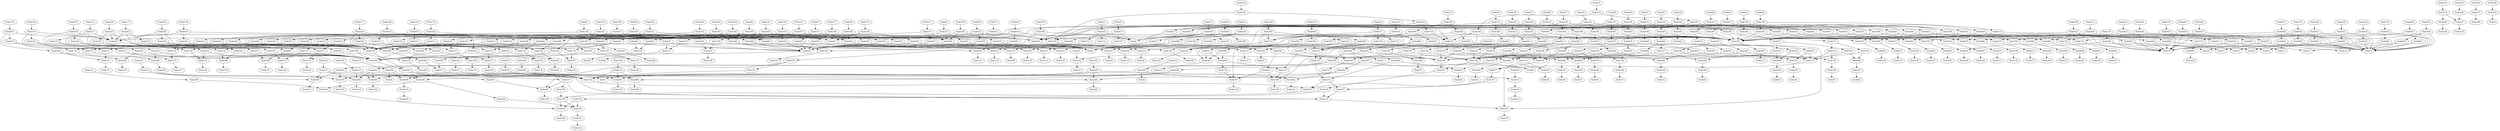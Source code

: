 # Network structure generated by ABC

digraph network {
Node20 -> Node292 [style = solid];
Node21 -> Node633 [style = solid];
Node22 -> Node639 [style = solid];
Node23 -> Node638 [style = solid];
Node24 -> Node637 [style = solid];
Node25 -> Node617 [style = solid];
Node26 -> Node636 [style = solid];
Node27 -> Node635 [style = solid];
Node28 -> Node634 [style = solid];
Node30 -> Node311 [style = solid];
Node33 -> Node309 [style = solid];
Node36 -> Node335 [style = solid];
Node39 -> Node336 [style = solid];
Node42 -> Node313 [style = solid];
Node45 -> Node314 [style = solid];
Node48 -> Node315 [style = solid];
Node51 -> Node316 [style = solid];
Node54 -> Node332 [style = solid];
Node57 -> Node334 [style = solid];
Node60 -> Node337 [style = solid];
Node63 -> Node338 [style = solid];
Node66 -> Node339 [style = solid];
Node69 -> Node310 [style = solid];
Node72 -> Node312 [style = solid];
Node75 -> Node340 [style = solid];
Node78 -> Node342 [style = solid];
Node81 -> Node350 [style = solid];
Node84 -> Node348 [style = solid];
Node87 -> Node351 [style = solid];
Node90 -> Node352 [style = solid];
Node93 -> Node353 [style = solid];
Node96 -> Node349 [style = solid];
Node99 -> Node360 [style = solid];
Node102 -> Node354 [style = solid];
Node105 -> Node355 [style = solid];
Node108 -> Node356 [style = solid];
Node111 -> Node357 [style = solid];
Node114 -> Node358 [style = solid];
Node117 -> Node359 [style = solid];
Node120 -> Node363 [style = solid];
Node123 -> Node361 [style = solid];
Node126 -> Node362 [style = solid];
Node129 -> Node748 [style = solid];
Node132 -> Node406 [style = solid];
Node135 -> Node414 [style = solid];
Node138 -> Node395 [style = solid];
Node141 -> Node429 [style = solid];
Node144 -> Node415 [style = solid];
Node147 -> Node477 [style = solid];
Node150 -> Node416 [style = solid];
Node153 -> Node417 [style = solid];
Node156 -> Node419 [style = solid];
Node159 -> Node420 [style = solid];
Node162 -> Node421 [style = solid];
Node165 -> Node424 [style = solid];
Node168 -> Node425 [style = solid];
Node171 -> Node426 [style = solid];
Node174 -> Node428 [style = solid];
Node177 -> Node422 [style = solid];
Node180 -> Node427 [style = solid];
Node183 -> Node418 [style = solid];
Node186 -> Node423 [style = solid];
Node189 -> Node509 [style = solid];
Node192 -> Node511 [style = solid];
Node195 -> Node513 [style = solid];
Node198 -> Node510 [style = solid];
Node201 -> Node568 [style = solid];
Node204 -> Node569 [style = solid];
Node207 -> Node570 [style = solid];
Node210 -> Node512 [style = solid];
Node213 -> Node571 [style = solid];
Node216 -> Node576 [style = solid];
Node219 -> Node581 [style = solid];
Node222 -> Node582 [style = solid];
Node225 -> Node586 [style = solid];
Node228 -> Node590 [style = solid];
Node231 -> Node598 [style = solid];
Node234 -> Node629 [style = solid];
Node237 -> Node640 [style = solid];
Node240 -> Node641 [style = solid];
Node243 -> Node626 [style = solid];
Node246 -> Node622 [style = solid];
Node249 -> Node621 [style = solid];
Node252 -> Node625 [style = solid];
Node255 -> Node630 [style = solid];
Node258 -> Node623 [style = solid];
Node261 -> Node632 [style = solid];
Node264 -> Node627 [style = solid];
Node267 -> Node619 [style = solid];
Node270 -> Node624 [style = solid];
Node273 -> Node628 [style = solid];
Node276 -> Node620 [style = solid];
Node279 -> Node646 [style = solid];
Node282 -> Node673 [style = solid];
Node285 -> Node731 [style = solid];
Node288 -> Node762 [style = solid];
Node292 -> Node31 [style = solid];
Node293 -> Node34 [style = solid];
Node294 -> Node37 [style = solid];
Node295 -> Node40 [style = solid];
Node296 -> Node43 [style = solid];
Node297 -> Node46 [style = solid];
Node298 -> Node49 [style = solid];
Node299 -> Node52 [style = solid];
Node300 -> Node55 [style = solid];
Node301 -> Node58 [style = solid];
Node302 -> Node61 [style = solid];
Node303 -> Node64 [style = solid];
Node304 -> Node67 [style = solid];
Node305 -> Node70 [style = solid];
Node306 -> Node73 [style = solid];
Node307 -> Node76 [style = solid];
Node308 -> Node79 [style = solid];
Node309 -> Node396 [style = solid];
Node309 -> Node382 [style = solid];
Node309 -> Node655 [style = solid];
Node310 -> Node411 [style = solid];
Node310 -> Node365 [style = solid];
Node310 -> Node656 [style = solid];
Node311 -> Node412 [style = solid];
Node311 -> Node366 [style = solid];
Node311 -> Node656 [style = solid];
Node312 -> Node343 [style = solid];
Node312 -> Node344 [style = solid];
Node313 -> Node399 [style = solid];
Node313 -> Node385 [style = solid];
Node313 -> Node656 [style = solid];
Node314 -> Node400 [style = solid];
Node314 -> Node387 [style = solid];
Node314 -> Node655 [style = solid];
Node315 -> Node401 [style = solid];
Node315 -> Node388 [style = solid];
Node315 -> Node651 [style = solid];
Node316 -> Node402 [style = solid];
Node316 -> Node390 [style = solid];
Node316 -> Node653 [style = solid];
Node317 -> Node82 [style = solid];
Node318 -> Node85 [style = solid];
Node319 -> Node88 [style = solid];
Node320 -> Node91 [style = solid];
Node321 -> Node94 [style = solid];
Node322 -> Node97 [style = solid];
Node323 -> Node100 [style = solid];
Node324 -> Node103 [style = solid];
Node325 -> Node106 [style = solid];
Node326 -> Node109 [style = solid];
Node327 -> Node112 [style = solid];
Node328 -> Node115 [style = solid];
Node329 -> Node118 [style = solid];
Node330 -> Node121 [style = solid];
Node331 -> Node124 [style = solid];
Node332 -> Node403 [style = solid];
Node332 -> Node391 [style = solid];
Node332 -> Node655 [style = solid];
Node333 -> Node127 [style = solid];
Node334 -> Node404 [style = solid];
Node334 -> Node392 [style = solid];
Node334 -> Node749 [style = solid];
Node335 -> Node397 [style = solid];
Node335 -> Node383 [style = solid];
Node335 -> Node656 [style = solid];
Node336 -> Node398 [style = solid];
Node336 -> Node384 [style = solid];
Node336 -> Node655 [style = solid];
Node337 -> Node408 [style = solid];
Node337 -> Node393 [style = solid];
Node337 -> Node653 [style = solid];
Node338 -> Node409 [style = solid];
Node338 -> Node394 [style = solid];
Node338 -> Node651 [style = solid];
Node339 -> Node410 [style = solid];
Node339 -> Node364 [style = solid];
Node339 -> Node653 [style = solid];
Node340 -> Node589 [style = solid];
Node340 -> Node368 [style = solid];
Node341 -> Node130 [style = solid];
Node342 -> Node407 [style = solid];
Node342 -> Node413 [style = solid];
Node342 -> Node653 [style = solid];
Node343 -> Node405 [style = solid];
Node343 -> Node616 [style = solid];
Node344 -> Node306 [style = solid];
Node344 -> Node2 [style = solid];
Node344 -> Node478 [style = solid];
Node344 -> Node751 [style = solid];
Node345 -> Node133 [style = solid];
Node346 -> Node136 [style = solid];
Node347 -> Node139 [style = solid];
Node348 -> Node448 [style = solid];
Node348 -> Node432 [style = solid];
Node348 -> Node652 [style = solid];
Node349 -> Node452 [style = solid];
Node349 -> Node436 [style = solid];
Node349 -> Node650 [style = solid];
Node350 -> Node447 [style = solid];
Node350 -> Node431 [style = solid];
Node350 -> Node650 [style = solid];
Node351 -> Node449 [style = solid];
Node351 -> Node433 [style = solid];
Node351 -> Node749 [style = solid];
Node352 -> Node450 [style = solid];
Node352 -> Node434 [style = solid];
Node352 -> Node749 [style = solid];
Node353 -> Node451 [style = solid];
Node353 -> Node435 [style = solid];
Node353 -> Node649 [style = solid];
Node354 -> Node454 [style = solid];
Node354 -> Node438 [style = solid];
Node354 -> Node649 [style = solid];
Node355 -> Node455 [style = solid];
Node355 -> Node439 [style = solid];
Node355 -> Node652 [style = solid];
Node356 -> Node456 [style = solid];
Node356 -> Node440 [style = solid];
Node356 -> Node649 [style = solid];
Node357 -> Node457 [style = solid];
Node357 -> Node441 [style = solid];
Node357 -> Node649 [style = solid];
Node358 -> Node458 [style = solid];
Node358 -> Node442 [style = solid];
Node358 -> Node651 [style = solid];
Node359 -> Node459 [style = solid];
Node359 -> Node443 [style = solid];
Node359 -> Node651 [style = solid];
Node360 -> Node453 [style = solid];
Node360 -> Node437 [style = solid];
Node360 -> Node652 [style = solid];
Node361 -> Node460 [style = solid];
Node361 -> Node444 [style = solid];
Node361 -> Node650 [style = solid];
Node362 -> Node461 [style = solid];
Node362 -> Node445 [style = solid];
Node362 -> Node650 [style = solid];
Node363 -> Node446 [style = solid];
Node363 -> Node430 [style = solid];
Node363 -> Node652 [style = solid];
Node364 -> Node473 [style = solid];
Node364 -> Node478 [style = solid];
Node365 -> Node475 [style = solid];
Node365 -> Node478 [style = solid];
Node366 -> Node468 [style = solid];
Node366 -> Node478 [style = solid];
Node367 -> Node142 [style = solid];
Node368 -> Node502 [style = solid];
Node368 -> Node478 [style = solid];
Node368 -> Node719 [style = solid];
Node369 -> Node145 [style = solid];
Node370 -> Node148 [style = solid];
Node371 -> Node151 [style = solid];
Node372 -> Node154 [style = solid];
Node373 -> Node157 [style = solid];
Node374 -> Node160 [style = solid];
Node375 -> Node163 [style = solid];
Node376 -> Node166 [style = solid];
Node377 -> Node169 [style = solid];
Node378 -> Node172 [style = solid];
Node379 -> Node175 [style = solid];
Node380 -> Node178 [style = solid];
Node381 -> Node181 [style = solid];
Node382 -> Node462 [style = solid];
Node382 -> Node478 [style = solid];
Node383 -> Node474 [style = solid];
Node383 -> Node478 [style = solid];
Node384 -> Node464 [style = solid];
Node384 -> Node478 [style = solid];
Node385 -> Node476 [style = solid];
Node385 -> Node478 [style = solid];
Node386 -> Node184 [style = solid];
Node387 -> Node465 [style = solid];
Node387 -> Node478 [style = solid];
Node388 -> Node469 [style = solid];
Node388 -> Node478 [style = solid];
Node389 -> Node187 [style = solid];
Node390 -> Node466 [style = solid];
Node390 -> Node478 [style = solid];
Node391 -> Node472 [style = solid];
Node391 -> Node478 [style = solid];
Node392 -> Node463 [style = solid];
Node392 -> Node478 [style = solid];
Node393 -> Node470 [style = solid];
Node393 -> Node478 [style = solid];
Node394 -> Node471 [style = solid];
Node394 -> Node478 [style = solid];
Node395 -> Node499 [style = solid];
Node395 -> Node540 [style = solid];
Node395 -> Node719 [style = solid];
Node396 -> Node674 [style = solid];
Node396 -> Node478 [style = solid];
Node397 -> Node702 [style = solid];
Node397 -> Node478 [style = solid];
Node398 -> Node675 [style = solid];
Node398 -> Node478 [style = solid];
Node399 -> Node685 [style = solid];
Node399 -> Node478 [style = solid];
Node400 -> Node686 [style = solid];
Node400 -> Node478 [style = solid];
Node401 -> Node709 [style = solid];
Node401 -> Node478 [style = solid];
Node402 -> Node704 [style = solid];
Node402 -> Node478 [style = solid];
Node403 -> Node676 [style = solid];
Node403 -> Node478 [style = solid];
Node404 -> Node478 [style = solid];
Node404 -> Node693 [style = solid];
Node405 -> Node749 [style = solid];
Node405 -> Node478 [style = solid];
Node406 -> Node500 [style = solid];
Node406 -> Node515 [style = solid];
Node406 -> Node719 [style = solid];
Node407 -> Node703 [style = solid];
Node407 -> Node478 [style = solid];
Node408 -> Node684 [style = solid];
Node408 -> Node478 [style = solid];
Node409 -> Node732 [style = solid];
Node409 -> Node478 [style = solid];
Node410 -> Node714 [style = solid];
Node410 -> Node478 [style = solid];
Node411 -> Node728 [style = solid];
Node411 -> Node478 [style = solid];
Node412 -> Node737 [style = solid];
Node412 -> Node478 [style = solid];
Node413 -> Node488 [style = solid];
Node413 -> Node563 [style = solid];
Node413 -> Node478 [style = solid];
Node414 -> Node498 [style = solid];
Node414 -> Node551 [style = solid];
Node414 -> Node719 [style = solid];
Node415 -> Node548 [style = solid];
Node415 -> Node517 [style = solid];
Node415 -> Node653 [style = solid];
Node416 -> Node549 [style = solid];
Node416 -> Node518 [style = solid];
Node416 -> Node654 [style = solid];
Node417 -> Node550 [style = solid];
Node417 -> Node519 [style = solid];
Node417 -> Node654 [style = solid];
Node418 -> Node552 [style = solid];
Node418 -> Node520 [style = solid];
Node418 -> Node654 [style = solid];
Node419 -> Node553 [style = solid];
Node419 -> Node521 [style = solid];
Node419 -> Node654 [style = solid];
Node420 -> Node554 [style = solid];
Node420 -> Node522 [style = solid];
Node420 -> Node651 [style = solid];
Node421 -> Node555 [style = solid];
Node421 -> Node523 [style = solid];
Node421 -> Node653 [style = solid];
Node422 -> Node556 [style = solid];
Node422 -> Node524 [style = solid];
Node422 -> Node654 [style = solid];
Node423 -> Node557 [style = solid];
Node423 -> Node525 [style = solid];
Node423 -> Node654 [style = solid];
Node424 -> Node558 [style = solid];
Node424 -> Node526 [style = solid];
Node424 -> Node654 [style = solid];
Node425 -> Node559 [style = solid];
Node425 -> Node527 [style = solid];
Node425 -> Node651 [style = solid];
Node426 -> Node560 [style = solid];
Node426 -> Node528 [style = solid];
Node426 -> Node651 [style = solid];
Node427 -> Node561 [style = solid];
Node427 -> Node529 [style = solid];
Node427 -> Node651 [style = solid];
Node428 -> Node564 [style = solid];
Node428 -> Node531 [style = solid];
Node428 -> Node654 [style = solid];
Node429 -> Node562 [style = solid];
Node429 -> Node530 [style = solid];
Node429 -> Node653 [style = solid];
Node430 -> Node506 [style = solid];
Node430 -> Node739 [style = solid];
Node431 -> Node506 [style = solid];
Node431 -> Node725 [style = solid];
Node432 -> Node506 [style = solid];
Node432 -> Node730 [style = solid];
Node433 -> Node506 [style = solid];
Node433 -> Node733 [style = solid];
Node434 -> Node506 [style = solid];
Node434 -> Node727 [style = solid];
Node435 -> Node506 [style = solid];
Node435 -> Node726 [style = solid];
Node436 -> Node506 [style = solid];
Node436 -> Node697 [style = solid];
Node437 -> Node506 [style = solid];
Node437 -> Node696 [style = solid];
Node438 -> Node506 [style = solid];
Node438 -> Node710 [style = solid];
Node439 -> Node506 [style = solid];
Node439 -> Node722 [style = solid];
Node440 -> Node506 [style = solid];
Node440 -> Node738 [style = solid];
Node441 -> Node506 [style = solid];
Node441 -> Node734 [style = solid];
Node442 -> Node506 [style = solid];
Node442 -> Node721 [style = solid];
Node443 -> Node506 [style = solid];
Node443 -> Node735 [style = solid];
Node444 -> Node506 [style = solid];
Node444 -> Node718 [style = solid];
Node445 -> Node506 [style = solid];
Node445 -> Node711 [style = solid];
Node446 -> Node507 [style = solid];
Node446 -> Node330 [style = solid];
Node447 -> Node507 [style = solid];
Node447 -> Node317 [style = solid];
Node448 -> Node507 [style = solid];
Node448 -> Node318 [style = solid];
Node449 -> Node507 [style = solid];
Node449 -> Node319 [style = solid];
Node450 -> Node507 [style = solid];
Node450 -> Node320 [style = solid];
Node451 -> Node507 [style = solid];
Node451 -> Node321 [style = solid];
Node452 -> Node507 [style = solid];
Node452 -> Node322 [style = solid];
Node453 -> Node507 [style = solid];
Node453 -> Node323 [style = solid];
Node454 -> Node507 [style = solid];
Node454 -> Node324 [style = solid];
Node455 -> Node507 [style = solid];
Node455 -> Node325 [style = solid];
Node456 -> Node507 [style = solid];
Node456 -> Node326 [style = solid];
Node457 -> Node507 [style = solid];
Node457 -> Node327 [style = solid];
Node458 -> Node507 [style = solid];
Node458 -> Node328 [style = solid];
Node459 -> Node507 [style = solid];
Node459 -> Node329 [style = solid];
Node460 -> Node507 [style = solid];
Node460 -> Node331 [style = solid];
Node461 -> Node507 [style = solid];
Node461 -> Node333 [style = solid];
Node462 -> Node489 [style = solid];
Node462 -> Node534 [style = solid];
Node463 -> Node497 [style = solid];
Node463 -> Node539 [style = solid];
Node464 -> Node493 [style = solid];
Node464 -> Node536 [style = solid];
Node465 -> Node490 [style = solid];
Node465 -> Node537 [style = solid];
Node466 -> Node494 [style = solid];
Node466 -> Node533 [style = solid];
Node467 -> Node190 [style = solid];
Node468 -> Node504 [style = solid];
Node468 -> Node532 [style = solid];
Node469 -> Node495 [style = solid];
Node469 -> Node546 [style = solid];
Node470 -> Node503 [style = solid];
Node470 -> Node542 [style = solid];
Node471 -> Node505 [style = solid];
Node471 -> Node543 [style = solid];
Node472 -> Node508 [style = solid];
Node472 -> Node544 [style = solid];
Node473 -> Node501 [style = solid];
Node473 -> Node541 [style = solid];
Node474 -> Node491 [style = solid];
Node474 -> Node535 [style = solid];
Node475 -> Node496 [style = solid];
Node475 -> Node545 [style = solid];
Node476 -> Node492 [style = solid];
Node476 -> Node538 [style = solid];
Node477 -> Node565 [style = solid];
Node477 -> Node547 [style = solid];
Node477 -> Node653 [style = solid];
Node478 -> Node487 [style = solid];
Node479 -> Node193 [style = solid];
Node480 -> Node196 [style = solid];
Node481 -> Node199 [style = solid];
Node482 -> Node202 [style = solid];
Node483 -> Node205 [style = solid];
Node484 -> Node208 [style = solid];
Node485 -> Node211 [style = solid];
Node486 -> Node214 [style = solid];
Node487 -> Node217 [style = solid];
Node488 -> Node753 [style = solid];
Node488 -> Node301 [style = solid];
Node489 -> Node723 [style = solid];
Node489 -> Node574 [style = solid];
Node490 -> Node694 [style = solid];
Node490 -> Node574 [style = solid];
Node491 -> Node716 [style = solid];
Node491 -> Node574 [style = solid];
Node492 -> Node688 [style = solid];
Node492 -> Node573 [style = solid];
Node493 -> Node724 [style = solid];
Node493 -> Node573 [style = solid];
Node494 -> Node680 [style = solid];
Node494 -> Node573 [style = solid];
Node495 -> Node678 [style = solid];
Node495 -> Node574 [style = solid];
Node496 -> Node681 [style = solid];
Node496 -> Node573 [style = solid];
Node497 -> Node574 [style = solid];
Node497 -> Node740 [style = solid];
Node498 -> Node346 [style = solid];
Node498 -> Node572 [style = solid];
Node499 -> Node347 [style = solid];
Node499 -> Node572 [style = solid];
Node500 -> Node345 [style = solid];
Node500 -> Node572 [style = solid];
Node501 -> Node720 [style = solid];
Node501 -> Node573 [style = solid];
Node502 -> Node572 [style = solid];
Node502 -> Node307 [style = solid];
Node503 -> Node698 [style = solid];
Node503 -> Node573 [style = solid];
Node504 -> Node574 [style = solid];
Node504 -> Node292 [style = solid];
Node505 -> Node690 [style = solid];
Node505 -> Node573 [style = solid];
Node506 -> Node566 [style = solid];
Node507 -> Node567 [style = solid];
Node508 -> Node682 [style = solid];
Node508 -> Node574 [style = solid];
Node509 -> Node578 [style = solid];
Node509 -> Node751 [style = solid];
Node510 -> Node481 [style = solid];
Node510 -> Node484 [style = solid];
Node510 -> Node742 [style = solid];
Node511 -> Node479 [style = solid];
Node511 -> Node481 [style = solid];
Node511 -> Node742 [style = solid];
Node512 -> Node485 [style = solid];
Node512 -> Node479 [style = solid];
Node512 -> Node742 [style = solid];
Node513 -> Node480 [style = solid];
Node513 -> Node486 [style = solid];
Node513 -> Node742 [style = solid];
Node514 -> Node220 [style = solid];
Node515 -> Node594 [style = solid];
Node515 -> Node745 [style = solid];
Node516 -> Node223 [style = solid];
Node517 -> Node579 [style = solid];
Node517 -> Node721 [style = solid];
Node518 -> Node579 [style = solid];
Node518 -> Node718 [style = solid];
Node519 -> Node579 [style = solid];
Node519 -> Node711 [style = solid];
Node520 -> Node579 [style = solid];
Node520 -> Node739 [style = solid];
Node521 -> Node579 [style = solid];
Node521 -> Node725 [style = solid];
Node522 -> Node579 [style = solid];
Node522 -> Node730 [style = solid];
Node523 -> Node579 [style = solid];
Node523 -> Node735 [style = solid];
Node524 -> Node579 [style = solid];
Node524 -> Node727 [style = solid];
Node525 -> Node579 [style = solid];
Node525 -> Node726 [style = solid];
Node526 -> Node579 [style = solid];
Node526 -> Node697 [style = solid];
Node527 -> Node579 [style = solid];
Node527 -> Node696 [style = solid];
Node528 -> Node579 [style = solid];
Node528 -> Node710 [style = solid];
Node529 -> Node579 [style = solid];
Node529 -> Node722 [style = solid];
Node530 -> Node579 [style = solid];
Node530 -> Node738 [style = solid];
Node531 -> Node579 [style = solid];
Node531 -> Node734 [style = solid];
Node532 -> Node681 [style = solid];
Node532 -> Node746 [style = solid];
Node533 -> Node678 [style = solid];
Node533 -> Node746 [style = solid];
Node534 -> Node306 [style = solid];
Node534 -> Node746 [style = solid];
Node535 -> Node723 [style = solid];
Node535 -> Node746 [style = solid];
Node536 -> Node716 [style = solid];
Node536 -> Node745 [style = solid];
Node537 -> Node688 [style = solid];
Node537 -> Node746 [style = solid];
Node538 -> Node724 [style = solid];
Node538 -> Node745 [style = solid];
Node539 -> Node682 [style = solid];
Node539 -> Node745 [style = solid];
Node540 -> Node615 [style = solid];
Node540 -> Node745 [style = solid];
Node541 -> Node690 [style = solid];
Node541 -> Node746 [style = solid];
Node542 -> Node308 [style = solid];
Node542 -> Node746 [style = solid];
Node543 -> Node698 [style = solid];
Node543 -> Node745 [style = solid];
Node544 -> Node680 [style = solid];
Node544 -> Node746 [style = solid];
Node545 -> Node720 [style = solid];
Node545 -> Node745 [style = solid];
Node546 -> Node694 [style = solid];
Node546 -> Node745 [style = solid];
Node547 -> Node579 [style = solid];
Node547 -> Node647 [style = solid];
Node548 -> Node580 [style = solid];
Node548 -> Node369 [style = solid];
Node549 -> Node580 [style = solid];
Node549 -> Node371 [style = solid];
Node550 -> Node580 [style = solid];
Node550 -> Node372 [style = solid];
Node551 -> Node717 [style = solid];
Node551 -> Node745 [style = solid];
Node552 -> Node580 [style = solid];
Node552 -> Node386 [style = solid];
Node553 -> Node580 [style = solid];
Node553 -> Node373 [style = solid];
Node554 -> Node580 [style = solid];
Node554 -> Node374 [style = solid];
Node555 -> Node580 [style = solid];
Node555 -> Node375 [style = solid];
Node556 -> Node580 [style = solid];
Node556 -> Node380 [style = solid];
Node557 -> Node580 [style = solid];
Node557 -> Node389 [style = solid];
Node558 -> Node580 [style = solid];
Node558 -> Node376 [style = solid];
Node559 -> Node580 [style = solid];
Node559 -> Node377 [style = solid];
Node560 -> Node580 [style = solid];
Node560 -> Node378 [style = solid];
Node561 -> Node580 [style = solid];
Node561 -> Node381 [style = solid];
Node562 -> Node580 [style = solid];
Node562 -> Node367 [style = solid];
Node563 -> Node705 [style = solid];
Node563 -> Node745 [style = solid];
Node564 -> Node580 [style = solid];
Node564 -> Node379 [style = solid];
Node565 -> Node580 [style = solid];
Node565 -> Node370 [style = solid];
Node566 -> Node575 [style = solid];
Node567 -> Node575 [style = solid];
Node568 -> Node482 [style = solid];
Node568 -> Node483 [style = solid];
Node568 -> Node742 [style = solid];
Node569 -> Node483 [style = solid];
Node569 -> Node480 [style = solid];
Node569 -> Node742 [style = solid];
Node570 -> Node484 [style = solid];
Node570 -> Node699 [style = solid];
Node570 -> Node742 [style = solid];
Node571 -> Node486 [style = solid];
Node571 -> Node485 [style = solid];
Node571 -> Node742 [style = solid];
Node572 -> Node752 [style = solid];
Node573 -> Node577 [style = solid];
Node574 -> Node577 [style = solid];
Node575 -> Node757 [style = solid];
Node576 -> Node587 [style = solid];
Node576 -> Node584 [style = solid];
Node577 -> Node755 [style = solid];
Node578 -> Node467 [style = solid];
Node578 -> Node741 [style = solid];
Node579 -> Node583 [style = solid];
Node580 -> Node583 [style = solid];
Node581 -> Node4 [style = solid];
Node581 -> Node699 [style = solid];
Node581 -> Node585 [style = solid];
Node582 -> Node5 [style = solid];
Node582 -> Node731 [style = solid];
Node582 -> Node585 [style = solid];
Node583 -> Node687 [style = solid];
Node583 -> Node761 [style = solid];
Node583 -> Node585 [style = solid];
Node584 -> Node226 [style = solid];
Node585 -> Node614 [style = solid];
Node585 -> Node588 [style = solid];
Node586 -> Node587 [style = solid];
Node587 -> Node229 [style = solid];
Node588 -> Node760 [style = solid];
Node589 -> Node593 [style = solid];
Node589 -> Node341 [style = solid];
Node589 -> Node631 [style = solid];
Node590 -> Node595 [style = solid];
Node590 -> Node597 [style = solid];
Node590 -> Node9 [style = solid];
Node591 -> Node232 [style = solid];
Node592 -> Node341 [style = solid];
Node592 -> Node613 [style = solid];
Node593 -> Node613 [style = solid];
Node594 -> Node345 [style = solid];
Node594 -> Node648 [style = solid];
Node595 -> Node644 [style = solid];
Node595 -> Node645 [style = solid];
Node595 -> Node8 [style = solid];
Node596 -> Node235 [style = solid];
Node597 -> Node642 [style = solid];
Node597 -> Node643 [style = solid];
Node597 -> Node8 [style = solid];
Node598 -> Node614 [style = solid];
Node599 -> Node238 [style = solid];
Node600 -> Node241 [style = solid];
Node601 -> Node244 [style = solid];
Node602 -> Node247 [style = solid];
Node603 -> Node250 [style = solid];
Node604 -> Node253 [style = solid];
Node605 -> Node256 [style = solid];
Node606 -> Node259 [style = solid];
Node607 -> Node262 [style = solid];
Node608 -> Node265 [style = solid];
Node609 -> Node268 [style = solid];
Node610 -> Node271 [style = solid];
Node611 -> Node274 [style = solid];
Node612 -> Node277 [style = solid];
Node613 -> Node648 [style = solid];
Node613 -> Node345 [style = solid];
Node614 -> Node618 [style = solid];
Node615 -> Node347 [style = solid];
Node615 -> Node346 [style = solid];
Node616 -> Node280 [style = solid];
Node617 -> Node707 [style = solid];
Node617 -> Node692 [style = solid];
Node617 -> Node6 [style = solid];
Node618 -> Node283 [style = solid];
Node619 -> Node18 [style = solid];
Node619 -> Node704 [style = solid];
Node619 -> Node659 [style = solid];
Node620 -> Node18 [style = solid];
Node620 -> Node675 [style = solid];
Node620 -> Node657 [style = solid];
Node621 -> Node19 [style = solid];
Node621 -> Node703 [style = solid];
Node621 -> Node662 [style = solid];
Node622 -> Node19 [style = solid];
Node622 -> Node693 [style = solid];
Node622 -> Node663 [style = solid];
Node623 -> Node18 [style = solid];
Node623 -> Node674 [style = solid];
Node623 -> Node667 [style = solid];
Node624 -> Node19 [style = solid];
Node624 -> Node676 [style = solid];
Node624 -> Node669 [style = solid];
Node625 -> Node19 [style = solid];
Node625 -> Node684 [style = solid];
Node625 -> Node664 [style = solid];
Node626 -> Node19 [style = solid];
Node626 -> Node728 [style = solid];
Node626 -> Node670 [style = solid];
Node627 -> Node18 [style = solid];
Node627 -> Node685 [style = solid];
Node627 -> Node672 [style = solid];
Node628 -> Node18 [style = solid];
Node628 -> Node709 [style = solid];
Node628 -> Node666 [style = solid];
Node629 -> Node18 [style = solid];
Node629 -> Node686 [style = solid];
Node629 -> Node665 [style = solid];
Node630 -> Node19 [style = solid];
Node630 -> Node714 [style = solid];
Node630 -> Node658 [style = solid];
Node631 -> Node2 [style = solid];
Node631 -> Node307 [style = solid];
Node632 -> Node18 [style = solid];
Node632 -> Node702 [style = solid];
Node632 -> Node668 [style = solid];
Node633 -> Node715 [style = solid];
Node633 -> Node712 [style = solid];
Node633 -> Node6 [style = solid];
Node634 -> Node708 [style = solid];
Node634 -> Node689 [style = solid];
Node634 -> Node6 [style = solid];
Node635 -> Node700 [style = solid];
Node635 -> Node691 [style = solid];
Node635 -> Node6 [style = solid];
Node636 -> Node695 [style = solid];
Node636 -> Node679 [style = solid];
Node636 -> Node6 [style = solid];
Node637 -> Node713 [style = solid];
Node637 -> Node729 [style = solid];
Node637 -> Node6 [style = solid];
Node638 -> Node701 [style = solid];
Node638 -> Node677 [style = solid];
Node638 -> Node6 [style = solid];
Node639 -> Node706 [style = solid];
Node639 -> Node683 [style = solid];
Node639 -> Node6 [style = solid];
Node640 -> Node19 [style = solid];
Node640 -> Node737 [style = solid];
Node640 -> Node660 [style = solid];
Node641 -> Node19 [style = solid];
Node641 -> Node732 [style = solid];
Node641 -> Node661 [style = solid];
Node642 -> Node486 [style = solid];
Node642 -> Node480 [style = solid];
Node642 -> Node7 [style = solid];
Node643 -> Node483 [style = solid];
Node643 -> Node482 [style = solid];
Node643 -> Node7 [style = solid];
Node644 -> Node484 [style = solid];
Node644 -> Node481 [style = solid];
Node644 -> Node7 [style = solid];
Node645 -> Node479 [style = solid];
Node645 -> Node485 [style = solid];
Node645 -> Node7 [style = solid];
Node646 -> Node616 [style = solid];
Node646 -> Node10 [style = solid];
Node646 -> Node18 [style = solid];
Node647 -> Node286 [style = solid];
Node648 -> Node717 [style = solid];
Node648 -> Node736 [style = solid];
Node649 -> Node2 [style = solid];
Node650 -> Node2 [style = solid];
Node651 -> Node2 [style = solid];
Node652 -> Node2 [style = solid];
Node653 -> Node2 [style = solid];
Node654 -> Node2 [style = solid];
Node655 -> Node2 [style = solid];
Node656 -> Node2 [style = solid];
Node657 -> Node13 [style = solid];
Node657 -> Node18 [style = solid];
Node658 -> Node19 [style = solid];
Node658 -> Node15 [style = solid];
Node659 -> Node17 [style = solid];
Node659 -> Node18 [style = solid];
Node660 -> Node19 [style = solid];
Node660 -> Node17 [style = solid];
Node661 -> Node19 [style = solid];
Node661 -> Node14 [style = solid];
Node662 -> Node19 [style = solid];
Node662 -> Node12 [style = solid];
Node663 -> Node19 [style = solid];
Node663 -> Node11 [style = solid];
Node664 -> Node19 [style = solid];
Node664 -> Node13 [style = solid];
Node665 -> Node15 [style = solid];
Node665 -> Node18 [style = solid];
Node666 -> Node16 [style = solid];
Node666 -> Node18 [style = solid];
Node667 -> Node11 [style = solid];
Node667 -> Node18 [style = solid];
Node668 -> Node12 [style = solid];
Node668 -> Node18 [style = solid];
Node669 -> Node19 [style = solid];
Node669 -> Node10 [style = solid];
Node670 -> Node19 [style = solid];
Node670 -> Node16 [style = solid];
Node671 -> Node761 [style = solid];
Node672 -> Node14 [style = solid];
Node672 -> Node18 [style = solid];
Node673 -> Node289 [style = solid];
Node674 -> Node606 [style = solid];
Node675 -> Node612 [style = solid];
Node676 -> Node610 [style = solid];
Node677 -> Node331 [style = solid];
Node678 -> Node298 [style = solid];
Node679 -> Node317 [style = solid];
Node680 -> Node299 [style = solid];
Node681 -> Node305 [style = solid];
Node682 -> Node300 [style = solid];
Node683 -> Node328 [style = solid];
Node684 -> Node604 [style = solid];
Node685 -> Node608 [style = solid];
Node686 -> Node596 [style = solid];
Node687 -> Node467 [style = solid];
Node688 -> Node296 [style = solid];
Node689 -> Node319 [style = solid];
Node690 -> Node303 [style = solid];
Node691 -> Node318 [style = solid];
Node692 -> Node330 [style = solid];
Node693 -> Node602 [style = solid];
Node694 -> Node297 [style = solid];
Node695 -> Node324 [style = solid];
Node696 -> Node376 [style = solid];
Node697 -> Node389 [style = solid];
Node698 -> Node302 [style = solid];
Node699 -> Node514 [style = solid];
Node700 -> Node325 [style = solid];
Node701 -> Node321 [style = solid];
Node702 -> Node607 [style = solid];
Node703 -> Node603 [style = solid];
Node704 -> Node609 [style = solid];
Node705 -> Node308 [style = solid];
Node706 -> Node320 [style = solid];
Node707 -> Node323 [style = solid];
Node708 -> Node326 [style = solid];
Node709 -> Node611 [style = solid];
Node710 -> Node377 [style = solid];
Node711 -> Node371 [style = solid];
Node712 -> Node327 [style = solid];
Node713 -> Node322 [style = solid];
Node714 -> Node605 [style = solid];
Node715 -> Node329 [style = solid];
Node716 -> Node294 [style = solid];
Node717 -> Node346 [style = solid];
Node718 -> Node369 [style = solid];
Node719 -> Node2 [style = solid];
Node720 -> Node304 [style = solid];
Node721 -> Node379 [style = solid];
Node722 -> Node378 [style = solid];
Node723 -> Node293 [style = solid];
Node724 -> Node295 [style = solid];
Node725 -> Node386 [style = solid];
Node726 -> Node380 [style = solid];
Node727 -> Node375 [style = solid];
Node728 -> Node601 [style = solid];
Node729 -> Node333 [style = solid];
Node730 -> Node373 [style = solid];
Node731 -> Node516 [style = solid];
Node732 -> Node600 [style = solid];
Node733 -> Node374 [style = solid];
Node734 -> Node367 [style = solid];
Node735 -> Node370 [style = solid];
Node736 -> Node347 [style = solid];
Node737 -> Node599 [style = solid];
Node738 -> Node381 [style = solid];
Node739 -> Node372 [style = solid];
Node740 -> Node301 [style = solid];
Node741 -> Node742 [style = solid];
Node742 -> Node743 [style = solid];
Node743 -> Node744 [style = solid];
Node744 -> Node760 [style = solid];
Node744 -> Node618 [style = solid];
Node745 -> Node747 [style = solid];
Node746 -> Node747 [style = solid];
Node747 -> Node756 [style = solid];
Node748 -> Node749 [style = solid];
Node748 -> Node750 [style = solid];
Node749 -> Node2 [style = solid];
Node750 -> Node341 [style = solid];
Node750 -> Node751 [style = solid];
Node750 -> Node754 [style = solid];
Node751 -> Node752 [style = solid];
Node752 -> Node753 [style = solid];
Node753 -> Node671 [style = solid];
Node753 -> Node743 [style = solid];
Node754 -> Node592 [style = solid];
Node754 -> Node751 [style = solid];
Node755 -> Node743 [style = solid];
Node755 -> Node671 [style = solid];
Node756 -> Node761 [style = solid];
Node756 -> Node759 [style = solid];
Node757 -> Node758 [style = solid];
Node757 -> Node761 [style = solid];
Node757 -> Node467 [style = solid];
Node758 -> Node759 [style = solid];
Node759 -> Node760 [style = solid];
Node759 -> Node618 [style = solid];
Node760 -> Node591 [style = solid];
Node761 -> Node307 [style = solid];
Node762 -> Node3 [style = solid];
}

